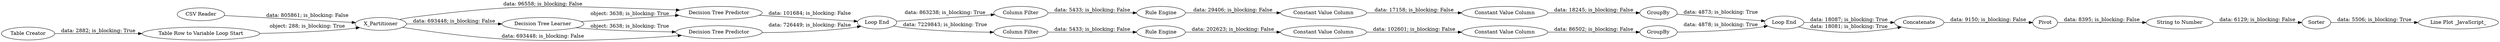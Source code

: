 digraph {
	"-6365338123614409925_15" [label="Constant Value Column"]
	"-6365338123614409925_27" [label="Rule Engine"]
	"-6365338123614409925_16" [label="Constant Value Column"]
	"-6365338123614409925_28" [label=GroupBy]
	"-6365338123614409925_14" [label="Column Filter"]
	"-6365338123614409925_4" [label="Decision Tree Predictor"]
	"-6365338123614409925_29" [label=GroupBy]
	"-6365338123614409925_25" [label=Pivot]
	"-6365338123614409925_21" [label="Table Creator"]
	"-6365338123614409925_20" [label="Rule Engine"]
	"-6365338123614409925_30" [label=Concatenate]
	"-6365338123614409925_6" [label=X_Partitioner]
	"-6365338123614409925_18" [label="Constant Value Column"]
	"-6365338123614409925_34" [label="Line Plot _JavaScript_"]
	"-6365338123614409925_11" [label="Decision Tree Predictor"]
	"-6365338123614409925_17" [label="Constant Value Column"]
	"-6365338123614409925_13" [label="Column Filter"]
	"-6365338123614409925_2" [label="Decision Tree Learner"]
	"-6365338123614409925_33" [label=Sorter]
	"-6365338123614409925_31" [label="String to Number"]
	"-6365338123614409925_23" [label="Loop End"]
	"-6365338123614409925_12" [label="Loop End"]
	"-6365338123614409925_1" [label="CSV Reader"]
	"-6365338123614409925_22" [label="Table Row to Variable Loop Start"]
	"-6365338123614409925_23" -> "-6365338123614409925_30" [label="data: 18087; is_blocking: True"]
	"-6365338123614409925_13" -> "-6365338123614409925_20" [label="data: 5433; is_blocking: False"]
	"-6365338123614409925_2" -> "-6365338123614409925_4" [label="object: 3638; is_blocking: True"]
	"-6365338123614409925_27" -> "-6365338123614409925_16" [label="data: 29406; is_blocking: False"]
	"-6365338123614409925_12" -> "-6365338123614409925_14" [label="data: 863238; is_blocking: True"]
	"-6365338123614409925_4" -> "-6365338123614409925_12" [label="data: 101684; is_blocking: False"]
	"-6365338123614409925_30" -> "-6365338123614409925_25" [label="data: 9150; is_blocking: False"]
	"-6365338123614409925_11" -> "-6365338123614409925_12" [label="data: 726449; is_blocking: False"]
	"-6365338123614409925_1" -> "-6365338123614409925_6" [label="data: 805861; is_blocking: False"]
	"-6365338123614409925_16" -> "-6365338123614409925_18" [label="data: 17158; is_blocking: False"]
	"-6365338123614409925_25" -> "-6365338123614409925_31" [label="data: 8395; is_blocking: False"]
	"-6365338123614409925_28" -> "-6365338123614409925_23" [label="data: 4878; is_blocking: True"]
	"-6365338123614409925_17" -> "-6365338123614409925_28" [label="data: 86502; is_blocking: False"]
	"-6365338123614409925_20" -> "-6365338123614409925_15" [label="data: 202623; is_blocking: False"]
	"-6365338123614409925_6" -> "-6365338123614409925_4" [label="data: 96558; is_blocking: False"]
	"-6365338123614409925_31" -> "-6365338123614409925_33" [label="data: 6129; is_blocking: False"]
	"-6365338123614409925_12" -> "-6365338123614409925_13" [label="data: 7229843; is_blocking: True"]
	"-6365338123614409925_23" -> "-6365338123614409925_30" [label="data: 18081; is_blocking: True"]
	"-6365338123614409925_6" -> "-6365338123614409925_11" [label="data: 693448; is_blocking: False"]
	"-6365338123614409925_14" -> "-6365338123614409925_27" [label="data: 5433; is_blocking: False"]
	"-6365338123614409925_22" -> "-6365338123614409925_6" [label="object: 288; is_blocking: True"]
	"-6365338123614409925_2" -> "-6365338123614409925_11" [label="object: 3638; is_blocking: True"]
	"-6365338123614409925_18" -> "-6365338123614409925_29" [label="data: 18245; is_blocking: False"]
	"-6365338123614409925_6" -> "-6365338123614409925_2" [label="data: 693448; is_blocking: False"]
	"-6365338123614409925_15" -> "-6365338123614409925_17" [label="data: 102601; is_blocking: False"]
	"-6365338123614409925_21" -> "-6365338123614409925_22" [label="data: 2882; is_blocking: True"]
	"-6365338123614409925_33" -> "-6365338123614409925_34" [label="data: 5506; is_blocking: True"]
	"-6365338123614409925_29" -> "-6365338123614409925_23" [label="data: 4873; is_blocking: True"]
	rankdir=LR
}
